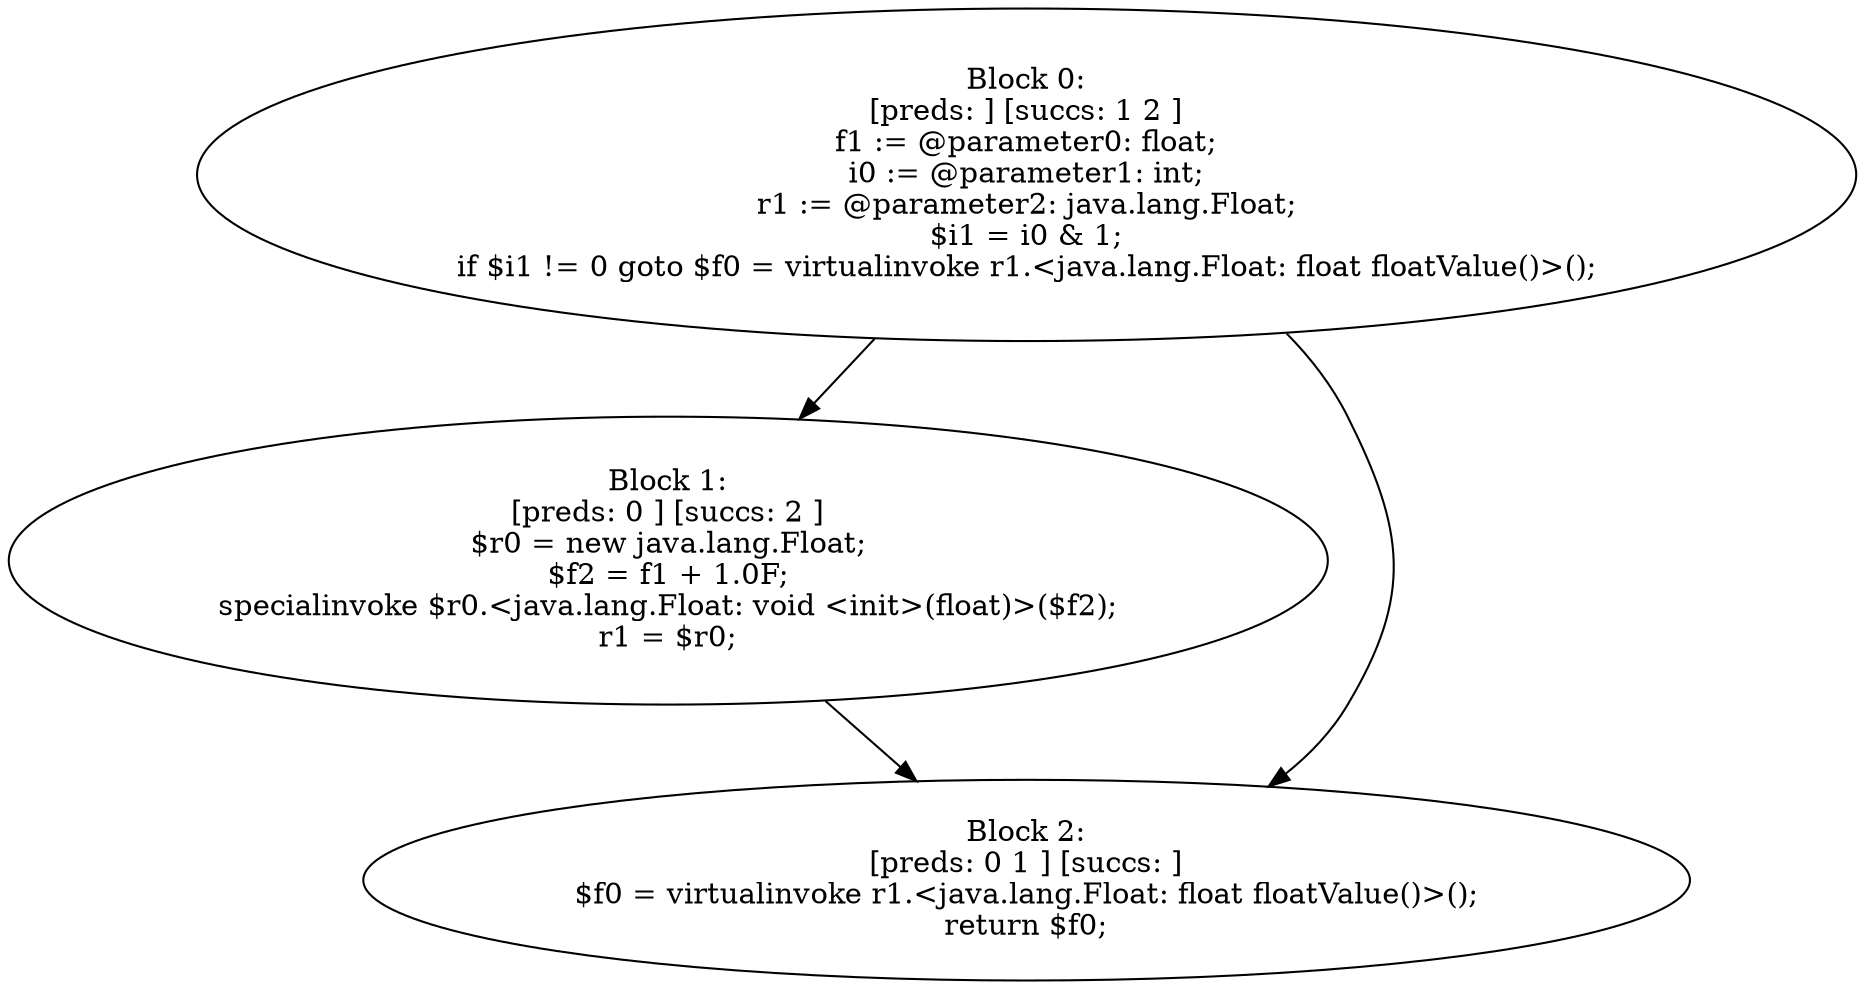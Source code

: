 digraph "unitGraph" {
    "Block 0:
[preds: ] [succs: 1 2 ]
f1 := @parameter0: float;
i0 := @parameter1: int;
r1 := @parameter2: java.lang.Float;
$i1 = i0 & 1;
if $i1 != 0 goto $f0 = virtualinvoke r1.<java.lang.Float: float floatValue()>();
"
    "Block 1:
[preds: 0 ] [succs: 2 ]
$r0 = new java.lang.Float;
$f2 = f1 + 1.0F;
specialinvoke $r0.<java.lang.Float: void <init>(float)>($f2);
r1 = $r0;
"
    "Block 2:
[preds: 0 1 ] [succs: ]
$f0 = virtualinvoke r1.<java.lang.Float: float floatValue()>();
return $f0;
"
    "Block 0:
[preds: ] [succs: 1 2 ]
f1 := @parameter0: float;
i0 := @parameter1: int;
r1 := @parameter2: java.lang.Float;
$i1 = i0 & 1;
if $i1 != 0 goto $f0 = virtualinvoke r1.<java.lang.Float: float floatValue()>();
"->"Block 1:
[preds: 0 ] [succs: 2 ]
$r0 = new java.lang.Float;
$f2 = f1 + 1.0F;
specialinvoke $r0.<java.lang.Float: void <init>(float)>($f2);
r1 = $r0;
";
    "Block 0:
[preds: ] [succs: 1 2 ]
f1 := @parameter0: float;
i0 := @parameter1: int;
r1 := @parameter2: java.lang.Float;
$i1 = i0 & 1;
if $i1 != 0 goto $f0 = virtualinvoke r1.<java.lang.Float: float floatValue()>();
"->"Block 2:
[preds: 0 1 ] [succs: ]
$f0 = virtualinvoke r1.<java.lang.Float: float floatValue()>();
return $f0;
";
    "Block 1:
[preds: 0 ] [succs: 2 ]
$r0 = new java.lang.Float;
$f2 = f1 + 1.0F;
specialinvoke $r0.<java.lang.Float: void <init>(float)>($f2);
r1 = $r0;
"->"Block 2:
[preds: 0 1 ] [succs: ]
$f0 = virtualinvoke r1.<java.lang.Float: float floatValue()>();
return $f0;
";
}
